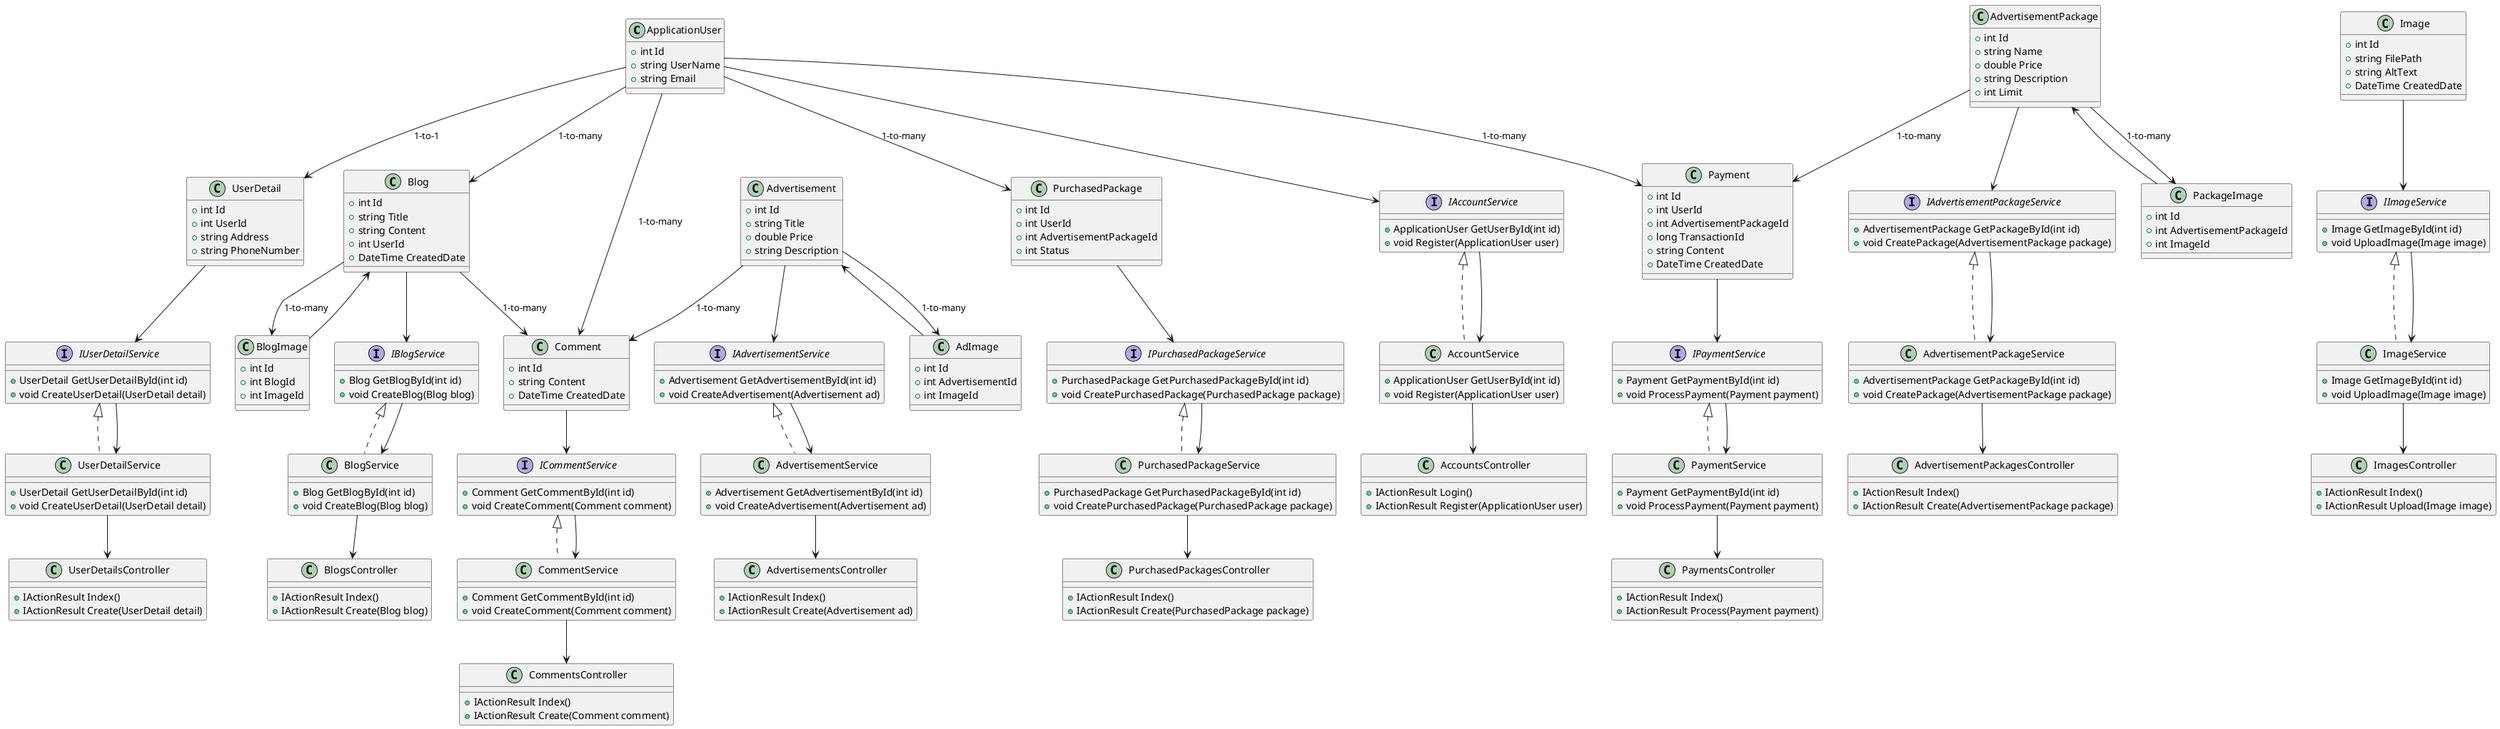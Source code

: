 @startuml

' Class ApplicationUser
class ApplicationUser {
  + int Id
  + string UserName
  + string Email
}

' Class UserDetail
class UserDetail {
  + int Id
  + int UserId
  + string Address
  + string PhoneNumber
}

' Class Image
class Image {
  + int Id
  + string FilePath
  + string AltText
  + DateTime CreatedDate
}

' Class Blog
class Blog {
  + int Id
  + string Title
  + string Content
  + int UserId
  + DateTime CreatedDate
}

' Class BlogImage
class BlogImage {
  + int Id
  + int BlogId
  + int ImageId
}

' Class AdvertisementPackage
class AdvertisementPackage {
  + int Id
  + string Name
  + double Price
  + string Description
  + int Limit
}

' Class PackageImage
class PackageImage {
  + int Id
  + int AdvertisementPackageId
  + int ImageId
}

' Class Payment
class Payment {
  + int Id
  + int UserId
  + int AdvertisementPackageId
  + long TransactionId
  + string Content
  + DateTime CreatedDate
}

' Class PurchasedPackage
class PurchasedPackage {
  + int Id
  + int UserId
  + int AdvertisementPackageId
  + int Status
}

' Class Advertisement
class Advertisement {
  + int Id
  + string Title
  + double Price
  + string Description
}

' Class AdImage
class AdImage {
  + int Id
  + int AdvertisementId
  + int ImageId
}

' Class Comment
class Comment {
  + int Id
  + string Content
  + DateTime CreatedDate
}

' Interfaces and Services
interface IAccountService {
  + ApplicationUser GetUserById(int id)
  + void Register(ApplicationUser user)
}
class AccountService implements IAccountService {
  + ApplicationUser GetUserById(int id)
  + void Register(ApplicationUser user)
}
class AccountsController {
  + IActionResult Login()
  + IActionResult Register(ApplicationUser user)
}

interface IUserDetailService {
  + UserDetail GetUserDetailById(int id)
  + void CreateUserDetail(UserDetail detail)
}
class UserDetailService implements IUserDetailService {
  + UserDetail GetUserDetailById(int id)
  + void CreateUserDetail(UserDetail detail)
}
class UserDetailsController {
  + IActionResult Index()
  + IActionResult Create(UserDetail detail)
}

interface IImageService {
  + Image GetImageById(int id)
  + void UploadImage(Image image)
}
class ImageService implements IImageService {
  + Image GetImageById(int id)
  + void UploadImage(Image image)
}
class ImagesController {
  + IActionResult Index()
  + IActionResult Upload(Image image)
}

interface IBlogService {
  + Blog GetBlogById(int id)
  + void CreateBlog(Blog blog)
}
class BlogService implements IBlogService {
  + Blog GetBlogById(int id)
  + void CreateBlog(Blog blog)
}
class BlogsController {
  + IActionResult Index()
  + IActionResult Create(Blog blog)
}

interface IAdvertisementPackageService {
  + AdvertisementPackage GetPackageById(int id)
  + void CreatePackage(AdvertisementPackage package)
}
class AdvertisementPackageService implements IAdvertisementPackageService {
  + AdvertisementPackage GetPackageById(int id)
  + void CreatePackage(AdvertisementPackage package)
}
class AdvertisementPackagesController {
  + IActionResult Index()
  + IActionResult Create(AdvertisementPackage package)
}

interface IPaymentService {
  + Payment GetPaymentById(int id)
  + void ProcessPayment(Payment payment)
}
class PaymentService implements IPaymentService {
  + Payment GetPaymentById(int id)
  + void ProcessPayment(Payment payment)
}
class PaymentsController {
  + IActionResult Index()
  + IActionResult Process(Payment payment)
}

interface IPurchasedPackageService {
  + PurchasedPackage GetPurchasedPackageById(int id)
  + void CreatePurchasedPackage(PurchasedPackage package)
}
class PurchasedPackageService implements IPurchasedPackageService {
  + PurchasedPackage GetPurchasedPackageById(int id)
  + void CreatePurchasedPackage(PurchasedPackage package)
}
class PurchasedPackagesController {
  + IActionResult Index()
  + IActionResult Create(PurchasedPackage package)
}

interface IAdvertisementService {
  + Advertisement GetAdvertisementById(int id)
  + void CreateAdvertisement(Advertisement ad)
}
class AdvertisementService implements IAdvertisementService {
  + Advertisement GetAdvertisementById(int id)
  + void CreateAdvertisement(Advertisement ad)
}
class AdvertisementsController {
  + IActionResult Index()
  + IActionResult Create(Advertisement ad)
}

interface ICommentService {
  + Comment GetCommentById(int id)
  + void CreateComment(Comment comment)
}
class CommentService implements ICommentService {
  + Comment GetCommentById(int id)
  + void CreateComment(Comment comment)
}
class CommentsController {
  + IActionResult Index()
  + IActionResult Create(Comment comment)
}

' Relationships
ApplicationUser --> IAccountService
IAccountService --> AccountService
AccountService --> AccountsController

UserDetail --> IUserDetailService
IUserDetailService --> UserDetailService
UserDetailService --> UserDetailsController

Image --> IImageService
IImageService --> ImageService
ImageService --> ImagesController

Blog --> IBlogService
IBlogService --> BlogService
BlogService --> BlogsController

BlogImage --> Blog

AdvertisementPackage --> IAdvertisementPackageService
IAdvertisementPackageService --> AdvertisementPackageService
AdvertisementPackageService --> AdvertisementPackagesController

PackageImage --> AdvertisementPackage

Payment --> IPaymentService
IPaymentService --> PaymentService
PaymentService --> PaymentsController

PurchasedPackage --> IPurchasedPackageService
IPurchasedPackageService --> PurchasedPackageService
PurchasedPackageService --> PurchasedPackagesController

Advertisement --> IAdvertisementService
IAdvertisementService --> AdvertisementService
AdvertisementService --> AdvertisementsController

AdImage --> Advertisement

Comment --> ICommentService
ICommentService --> CommentService
CommentService --> CommentsController

' Entity relationships
ApplicationUser --> UserDetail : "1-to-1"
ApplicationUser --> Blog : "1-to-many"
ApplicationUser --> Comment : "1-to-many"
ApplicationUser --> Payment : "1-to-many"
ApplicationUser --> PurchasedPackage : "1-to-many"

Blog --> Comment : "1-to-many"
Blog --> BlogImage : "1-to-many"
Advertisement --> AdImage : "1-to-many"
Advertisement --> Comment : "1-to-many"
AdvertisementPackage --> PackageImage : "1-to-many"
AdvertisementPackage --> Payment : "1-to-many"

@enduml
